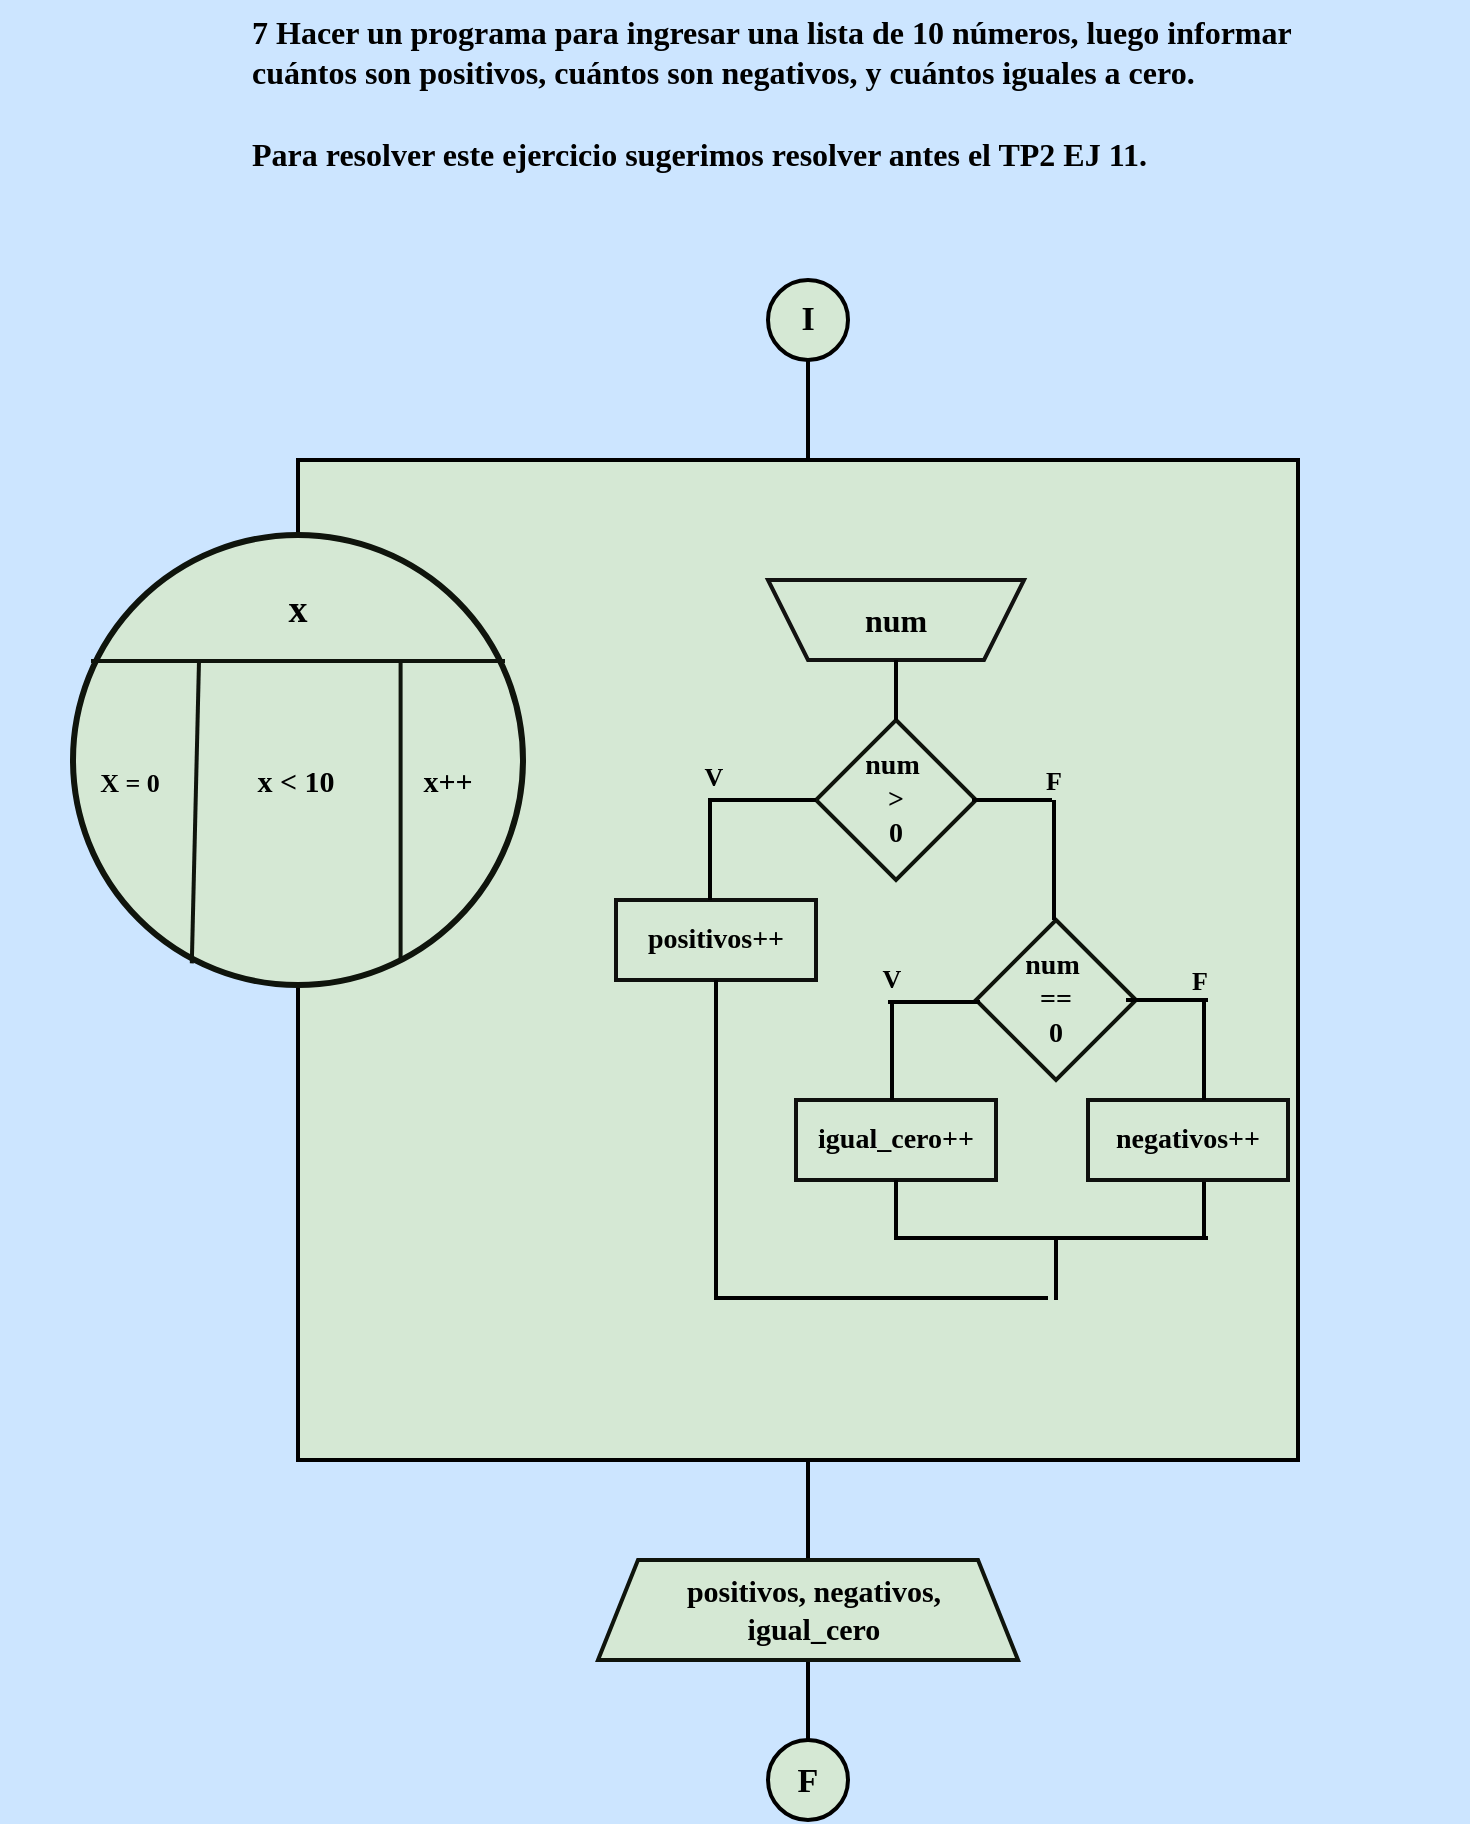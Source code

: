 <mxfile version="24.1.0" type="device">
  <diagram name="Página-1" id="v58NwL3RXkmoqZ5Bx7Kp">
    <mxGraphModel dx="2247" dy="830" grid="1" gridSize="10" guides="1" tooltips="1" connect="1" arrows="1" fold="1" page="1" pageScale="1" pageWidth="827" pageHeight="1169" background="#CCE5FF" math="0" shadow="0">
      <root>
        <mxCell id="0" />
        <mxCell id="1" parent="0" />
        <mxCell id="2nmG6YKLL8TTyo4M7NCU-1" value="&lt;b style=&quot;font-size: 16px;&quot;&gt;&lt;font color=&quot;#000000&quot; style=&quot;font-size: 16px;&quot; face=&quot;Comic Sans MS&quot;&gt;7 Hacer un programa para ingresar una lista de 10 números, luego informar&lt;br&gt;cuántos son positivos, cuántos son negativos, y cuántos iguales a cero.&lt;br&gt;&lt;br&gt;Para resolver este ejercicio sugerimos resolver antes el TP2 EJ 11.&lt;/font&gt;&lt;/b&gt;" style="text;whiteSpace=wrap;html=1;fontFamily=Architects Daughter;fontSource=https%3A%2F%2Ffonts.googleapis.com%2Fcss%3Ffamily%3DArchitects%2BDaughter;" vertex="1" parent="1">
          <mxGeometry x="90" y="10" width="610" height="100" as="geometry" />
        </mxCell>
        <mxCell id="2nmG6YKLL8TTyo4M7NCU-73" value="" style="group;aspect=fixed;" vertex="1" connectable="0" parent="1">
          <mxGeometry x="-34" y="150" width="649" height="770" as="geometry" />
        </mxCell>
        <mxCell id="2nmG6YKLL8TTyo4M7NCU-4" value="" style="group;aspect=fixed;" vertex="1" connectable="0" parent="2nmG6YKLL8TTyo4M7NCU-73">
          <mxGeometry x="24" y="90" width="625" height="500" as="geometry" />
        </mxCell>
        <mxCell id="2nmG6YKLL8TTyo4M7NCU-5" value="" style="whiteSpace=wrap;html=1;aspect=fixed;rounded=0;labelBackgroundColor=none;strokeColor=#000000;strokeWidth=2;align=center;verticalAlign=middle;fontFamily=Helvetica;fontSize=12;fontColor=default;fillColor=#d5e8d4;" vertex="1" parent="2nmG6YKLL8TTyo4M7NCU-4">
          <mxGeometry x="125" width="500" height="500" as="geometry" />
        </mxCell>
        <mxCell id="2nmG6YKLL8TTyo4M7NCU-6" value="" style="group;aspect=fixed;" vertex="1" connectable="0" parent="2nmG6YKLL8TTyo4M7NCU-4">
          <mxGeometry x="12.5" y="37.5" width="225" height="225" as="geometry" />
        </mxCell>
        <mxCell id="2nmG6YKLL8TTyo4M7NCU-7" value="" style="ellipse;whiteSpace=wrap;html=1;aspect=fixed;rounded=0;labelBackgroundColor=none;strokeColor=#0F140C;strokeWidth=3;align=center;verticalAlign=middle;fontFamily=Helvetica;fontSize=12;fontColor=default;fillColor=#d5e8d4;" vertex="1" parent="2nmG6YKLL8TTyo4M7NCU-6">
          <mxGeometry width="225" height="225" as="geometry" />
        </mxCell>
        <mxCell id="2nmG6YKLL8TTyo4M7NCU-8" value="" style="endArrow=none;html=1;rounded=0;strokeColor=#0F140C;fontFamily=Helvetica;fontSize=12;fontColor=default;fillColor=#B2C9AB;strokeWidth=2;" edge="1" parent="2nmG6YKLL8TTyo4M7NCU-6">
          <mxGeometry width="50" height="50" relative="1" as="geometry">
            <mxPoint x="216.0" y="63" as="sourcePoint" />
            <mxPoint x="9.0" y="63" as="targetPoint" />
          </mxGeometry>
        </mxCell>
        <mxCell id="2nmG6YKLL8TTyo4M7NCU-9" value="" style="endArrow=none;html=1;rounded=0;strokeColor=#0F140C;fontFamily=Helvetica;fontSize=12;fontColor=default;fillColor=#B2C9AB;exitX=0.264;exitY=0.952;exitDx=0;exitDy=0;exitPerimeter=0;strokeWidth=2;" edge="1" parent="2nmG6YKLL8TTyo4M7NCU-6" source="2nmG6YKLL8TTyo4M7NCU-7">
          <mxGeometry width="50" height="50" relative="1" as="geometry">
            <mxPoint x="54.0" y="135.0" as="sourcePoint" />
            <mxPoint x="63" y="63" as="targetPoint" />
          </mxGeometry>
        </mxCell>
        <mxCell id="2nmG6YKLL8TTyo4M7NCU-10" value="" style="endArrow=none;html=1;rounded=0;strokeColor=#0F140C;fontFamily=Helvetica;fontSize=12;fontColor=default;fillColor=#B2C9AB;exitX=0.728;exitY=0.948;exitDx=0;exitDy=0;exitPerimeter=0;strokeWidth=2;" edge="1" parent="2nmG6YKLL8TTyo4M7NCU-6" source="2nmG6YKLL8TTyo4M7NCU-7">
          <mxGeometry width="50" height="50" relative="1" as="geometry">
            <mxPoint x="135.0" y="153.0" as="sourcePoint" />
            <mxPoint x="163.8" y="63" as="targetPoint" />
          </mxGeometry>
        </mxCell>
        <mxCell id="2nmG6YKLL8TTyo4M7NCU-18" value="&lt;b&gt;&lt;font color=&quot;#000000&quot; style=&quot;font-size: 15px;&quot; face=&quot;Comic Sans MS&quot;&gt;x++&lt;/font&gt;&lt;/b&gt;" style="text;strokeColor=none;align=center;fillColor=none;html=1;verticalAlign=middle;whiteSpace=wrap;rounded=0;fontFamily=Architects Daughter;fontSource=https://fonts.googleapis.com/css?family=Architects+Daughter;" vertex="1" parent="2nmG6YKLL8TTyo4M7NCU-6">
          <mxGeometry x="157.5" y="108.5" width="60" height="30" as="geometry" />
        </mxCell>
        <mxCell id="2nmG6YKLL8TTyo4M7NCU-19" value="&lt;b&gt;&lt;font color=&quot;#000000&quot; style=&quot;font-size: 19px;&quot; face=&quot;Comic Sans MS&quot;&gt;x&lt;/font&gt;&lt;/b&gt;" style="text;strokeColor=none;align=center;fillColor=none;html=1;verticalAlign=middle;whiteSpace=wrap;rounded=0;fontFamily=Architects Daughter;fontSource=https://fonts.googleapis.com/css?family=Architects+Daughter;" vertex="1" parent="2nmG6YKLL8TTyo4M7NCU-6">
          <mxGeometry x="77.5" y="22.5" width="70" height="30" as="geometry" />
        </mxCell>
        <mxCell id="2nmG6YKLL8TTyo4M7NCU-24" value="" style="group;aspect=fixed;" vertex="1" connectable="0" parent="2nmG6YKLL8TTyo4M7NCU-4">
          <mxGeometry x="360" y="60" width="128" height="40" as="geometry" />
        </mxCell>
        <mxCell id="2nmG6YKLL8TTyo4M7NCU-22" value="" style="shape=trapezoid;perimeter=trapezoidPerimeter;whiteSpace=wrap;html=1;fixedSize=1;rounded=0;labelBackgroundColor=none;strokeColor=#121211;strokeWidth=2;align=center;verticalAlign=middle;fontFamily=Helvetica;fontSize=12;fontColor=default;fillColor=#d5e8d4;direction=west;container=0;" vertex="1" parent="2nmG6YKLL8TTyo4M7NCU-24">
          <mxGeometry width="128" height="40" as="geometry">
            <mxRectangle x="-1020" y="-650" width="50" height="40" as="alternateBounds" />
          </mxGeometry>
        </mxCell>
        <mxCell id="2nmG6YKLL8TTyo4M7NCU-23" value="&lt;b&gt;&lt;font color=&quot;#000000&quot; style=&quot;font-size: 16px;&quot; face=&quot;Comic Sans MS&quot;&gt;num&lt;/font&gt;&lt;/b&gt;" style="text;strokeColor=none;align=center;fillColor=none;html=1;verticalAlign=middle;whiteSpace=wrap;rounded=0;fontFamily=Architects Daughter;fontSource=https://fonts.googleapis.com/css?family=Architects+Daughter;container=0;" vertex="1" parent="2nmG6YKLL8TTyo4M7NCU-24">
          <mxGeometry x="36" y="8" width="56" height="24" as="geometry" />
        </mxCell>
        <mxCell id="2nmG6YKLL8TTyo4M7NCU-28" value="" style="group;aspect=fixed;" vertex="1" connectable="0" parent="2nmG6YKLL8TTyo4M7NCU-4">
          <mxGeometry x="384" y="130" width="80" height="80" as="geometry" />
        </mxCell>
        <mxCell id="2nmG6YKLL8TTyo4M7NCU-25" value="" style="rhombus;whiteSpace=wrap;html=1;rounded=0;labelBackgroundColor=none;strokeColor=#0F140C;strokeWidth=2;align=center;verticalAlign=middle;fontFamily=Helvetica;fontSize=12;fontColor=default;fillColor=#d5e8d4;" vertex="1" parent="2nmG6YKLL8TTyo4M7NCU-28">
          <mxGeometry width="80" height="80" as="geometry" />
        </mxCell>
        <mxCell id="2nmG6YKLL8TTyo4M7NCU-26" value="&lt;b style=&quot;font-size: 14px;&quot;&gt;&lt;font color=&quot;#000000&quot; style=&quot;font-size: 14px;&quot; face=&quot;Comic Sans MS&quot;&gt;num&amp;nbsp;&lt;/font&gt;&lt;/b&gt;&lt;div style=&quot;font-size: 14px;&quot;&gt;&lt;b&gt;&lt;font color=&quot;#000000&quot; style=&quot;font-size: 14px;&quot; face=&quot;Comic Sans MS&quot;&gt;&amp;gt;&lt;/font&gt;&lt;/b&gt;&lt;/div&gt;&lt;div style=&quot;font-size: 14px;&quot;&gt;&lt;b&gt;&lt;font color=&quot;#000000&quot; style=&quot;font-size: 14px;&quot; face=&quot;Comic Sans MS&quot;&gt;0&lt;/font&gt;&lt;/b&gt;&lt;/div&gt;" style="text;strokeColor=none;align=center;fillColor=none;html=1;verticalAlign=middle;whiteSpace=wrap;rounded=0;fontFamily=Architects Daughter;fontSource=https://fonts.googleapis.com/css?family=Architects+Daughter;" vertex="1" parent="2nmG6YKLL8TTyo4M7NCU-28">
          <mxGeometry x="5" y="30" width="70" height="20" as="geometry" />
        </mxCell>
        <mxCell id="2nmG6YKLL8TTyo4M7NCU-29" value="" style="group;aspect=fixed;" vertex="1" connectable="0" parent="2nmG6YKLL8TTyo4M7NCU-4">
          <mxGeometry x="464" y="230" width="80" height="80" as="geometry" />
        </mxCell>
        <mxCell id="2nmG6YKLL8TTyo4M7NCU-30" value="" style="rhombus;whiteSpace=wrap;html=1;rounded=0;labelBackgroundColor=none;strokeColor=#0F140C;strokeWidth=2;align=center;verticalAlign=middle;fontFamily=Helvetica;fontSize=12;fontColor=default;fillColor=#d5e8d4;" vertex="1" parent="2nmG6YKLL8TTyo4M7NCU-29">
          <mxGeometry width="80" height="80" as="geometry" />
        </mxCell>
        <mxCell id="2nmG6YKLL8TTyo4M7NCU-31" value="&lt;b style=&quot;font-size: 14px;&quot;&gt;&lt;font color=&quot;#000000&quot; style=&quot;font-size: 14px;&quot; face=&quot;Comic Sans MS&quot;&gt;num&amp;nbsp;&lt;/font&gt;&lt;/b&gt;&lt;div style=&quot;font-size: 14px;&quot;&gt;&lt;font face=&quot;Comic Sans MS&quot; color=&quot;#000000&quot;&gt;&lt;b&gt;==&lt;/b&gt;&lt;/font&gt;&lt;/div&gt;&lt;div style=&quot;font-size: 14px;&quot;&gt;&lt;b&gt;&lt;font color=&quot;#000000&quot; style=&quot;font-size: 14px;&quot; face=&quot;Comic Sans MS&quot;&gt;0&lt;/font&gt;&lt;/b&gt;&lt;/div&gt;" style="text;strokeColor=none;align=center;fillColor=none;html=1;verticalAlign=middle;whiteSpace=wrap;rounded=0;fontFamily=Architects Daughter;fontSource=https://fonts.googleapis.com/css?family=Architects+Daughter;" vertex="1" parent="2nmG6YKLL8TTyo4M7NCU-29">
          <mxGeometry x="5" y="30" width="70" height="20" as="geometry" />
        </mxCell>
        <mxCell id="2nmG6YKLL8TTyo4M7NCU-39" value="" style="group;aspect=fixed;" vertex="1" connectable="0" parent="2nmG6YKLL8TTyo4M7NCU-4">
          <mxGeometry x="284" y="220" width="100" height="40" as="geometry" />
        </mxCell>
        <mxCell id="2nmG6YKLL8TTyo4M7NCU-32" value="" style="rounded=0;whiteSpace=wrap;html=1;labelBackgroundColor=none;strokeColor=#0f100e;strokeWidth=2;align=center;verticalAlign=middle;fontFamily=Helvetica;fontSize=12;fontColor=default;fillColor=#d5e8d4;container=0;" vertex="1" parent="2nmG6YKLL8TTyo4M7NCU-39">
          <mxGeometry width="100" height="40" as="geometry" />
        </mxCell>
        <mxCell id="2nmG6YKLL8TTyo4M7NCU-37" value="&lt;b&gt;&lt;font color=&quot;#000000&quot; style=&quot;font-size: 14px;&quot; face=&quot;Comic Sans MS&quot;&gt;positivos++&lt;/font&gt;&lt;/b&gt;" style="text;strokeColor=none;align=center;fillColor=none;html=1;verticalAlign=middle;whiteSpace=wrap;rounded=0;fontFamily=Architects Daughter;fontSource=https://fonts.googleapis.com/css?family=Architects+Daughter;container=0;" vertex="1" parent="2nmG6YKLL8TTyo4M7NCU-39">
          <mxGeometry x="15" y="5" width="70" height="30" as="geometry" />
        </mxCell>
        <mxCell id="2nmG6YKLL8TTyo4M7NCU-43" value="" style="group;aspect=fixed;" vertex="1" connectable="0" parent="2nmG6YKLL8TTyo4M7NCU-4">
          <mxGeometry x="374" y="320" width="100" height="40" as="geometry" />
        </mxCell>
        <mxCell id="2nmG6YKLL8TTyo4M7NCU-44" value="" style="rounded=0;whiteSpace=wrap;html=1;labelBackgroundColor=none;strokeColor=#0f100e;strokeWidth=2;align=center;verticalAlign=middle;fontFamily=Helvetica;fontSize=12;fontColor=default;fillColor=#d5e8d4;container=0;" vertex="1" parent="2nmG6YKLL8TTyo4M7NCU-43">
          <mxGeometry width="100" height="40" as="geometry" />
        </mxCell>
        <mxCell id="2nmG6YKLL8TTyo4M7NCU-45" value="&lt;b&gt;&lt;font color=&quot;#000000&quot; style=&quot;font-size: 14px;&quot; face=&quot;Comic Sans MS&quot;&gt;igual_cero++&lt;/font&gt;&lt;/b&gt;" style="text;strokeColor=none;align=center;fillColor=none;html=1;verticalAlign=middle;whiteSpace=wrap;rounded=0;fontFamily=Architects Daughter;fontSource=https://fonts.googleapis.com/css?family=Architects+Daughter;container=0;" vertex="1" parent="2nmG6YKLL8TTyo4M7NCU-43">
          <mxGeometry x="15" y="5" width="70" height="30" as="geometry" />
        </mxCell>
        <mxCell id="2nmG6YKLL8TTyo4M7NCU-40" value="" style="group;aspect=fixed;" vertex="1" connectable="0" parent="2nmG6YKLL8TTyo4M7NCU-4">
          <mxGeometry x="520" y="320" width="100" height="40" as="geometry" />
        </mxCell>
        <mxCell id="2nmG6YKLL8TTyo4M7NCU-41" value="" style="rounded=0;whiteSpace=wrap;html=1;labelBackgroundColor=none;strokeColor=#0f100e;strokeWidth=2;align=center;verticalAlign=middle;fontFamily=Helvetica;fontSize=12;fontColor=default;fillColor=#d5e8d4;container=0;" vertex="1" parent="2nmG6YKLL8TTyo4M7NCU-40">
          <mxGeometry width="100" height="40" as="geometry" />
        </mxCell>
        <mxCell id="2nmG6YKLL8TTyo4M7NCU-42" value="&lt;b&gt;&lt;font color=&quot;#000000&quot; style=&quot;font-size: 14px;&quot; face=&quot;Comic Sans MS&quot;&gt;negativos++&lt;/font&gt;&lt;/b&gt;" style="text;strokeColor=none;align=center;fillColor=none;html=1;verticalAlign=middle;whiteSpace=wrap;rounded=0;fontFamily=Architects Daughter;fontSource=https://fonts.googleapis.com/css?family=Architects+Daughter;container=0;" vertex="1" parent="2nmG6YKLL8TTyo4M7NCU-40">
          <mxGeometry x="15" y="5" width="70" height="30" as="geometry" />
        </mxCell>
        <mxCell id="2nmG6YKLL8TTyo4M7NCU-50" value="" style="line;strokeWidth=2;direction=south;html=1;hachureGap=4;fontFamily=Architects Daughter;fontSource=https://fonts.googleapis.com/css?family=Architects+Daughter;strokeColor=#000000;" vertex="1" parent="2nmG6YKLL8TTyo4M7NCU-4">
          <mxGeometry x="419" y="100" width="10" height="30" as="geometry" />
        </mxCell>
        <mxCell id="2nmG6YKLL8TTyo4M7NCU-64" value="" style="line;strokeWidth=2;html=1;perimeter=backbonePerimeter;points=[];outlineConnect=0;hachureGap=4;fontFamily=Architects Daughter;fontSource=https://fonts.googleapis.com/css?family=Architects+Daughter;strokeColor=#000000;" vertex="1" parent="2nmG6YKLL8TTyo4M7NCU-4">
          <mxGeometry x="330" y="165" width="54" height="10" as="geometry" />
        </mxCell>
        <mxCell id="2nmG6YKLL8TTyo4M7NCU-63" value="" style="line;strokeWidth=2;html=1;perimeter=backbonePerimeter;points=[];outlineConnect=0;hachureGap=4;fontFamily=Architects Daughter;fontSource=https://fonts.googleapis.com/css?family=Architects+Daughter;strokeColor=#000000;" vertex="1" parent="2nmG6YKLL8TTyo4M7NCU-4">
          <mxGeometry x="462" y="165" width="40" height="10" as="geometry" />
        </mxCell>
        <mxCell id="2nmG6YKLL8TTyo4M7NCU-67" value="" style="line;strokeWidth=2;direction=south;html=1;hachureGap=4;fontFamily=Architects Daughter;fontSource=https://fonts.googleapis.com/css?family=Architects+Daughter;strokeColor=#000000;" vertex="1" parent="2nmG6YKLL8TTyo4M7NCU-4">
          <mxGeometry x="329" y="260" width="10" height="160" as="geometry" />
        </mxCell>
        <mxCell id="2nmG6YKLL8TTyo4M7NCU-48" value="" style="line;strokeWidth=2;direction=south;html=1;hachureGap=4;fontFamily=Architects Daughter;fontSource=https://fonts.googleapis.com/css?family=Architects+Daughter;strokeColor=#000000;" vertex="1" parent="2nmG6YKLL8TTyo4M7NCU-4">
          <mxGeometry x="417" y="270" width="10" height="50" as="geometry" />
        </mxCell>
        <mxCell id="2nmG6YKLL8TTyo4M7NCU-56" value="" style="line;strokeWidth=2;html=1;perimeter=backbonePerimeter;points=[];outlineConnect=0;hachureGap=4;fontFamily=Architects Daughter;fontSource=https://fonts.googleapis.com/css?family=Architects+Daughter;strokeColor=#000000;" vertex="1" parent="2nmG6YKLL8TTyo4M7NCU-4">
          <mxGeometry x="539" y="265" width="41" height="10" as="geometry" />
        </mxCell>
        <mxCell id="2nmG6YKLL8TTyo4M7NCU-71" value="" style="line;strokeWidth=2;direction=south;html=1;hachureGap=4;fontFamily=Architects Daughter;fontSource=https://fonts.googleapis.com/css?family=Architects+Daughter;strokeColor=#000000;" vertex="1" parent="2nmG6YKLL8TTyo4M7NCU-4">
          <mxGeometry x="573" y="270" width="10" height="50" as="geometry" />
        </mxCell>
        <mxCell id="2nmG6YKLL8TTyo4M7NCU-72" value="" style="line;strokeWidth=2;direction=south;html=1;hachureGap=4;fontFamily=Architects Daughter;fontSource=https://fonts.googleapis.com/css?family=Architects+Daughter;strokeColor=#000000;" vertex="1" parent="2nmG6YKLL8TTyo4M7NCU-4">
          <mxGeometry x="419" y="360" width="10" height="30" as="geometry" />
        </mxCell>
        <mxCell id="2nmG6YKLL8TTyo4M7NCU-47" value="" style="line;strokeWidth=2;direction=south;html=1;hachureGap=4;fontFamily=Architects Daughter;fontSource=https://fonts.googleapis.com/css?family=Architects+Daughter;strokeColor=#000000;" vertex="1" parent="2nmG6YKLL8TTyo4M7NCU-4">
          <mxGeometry x="499" y="390" width="10" height="30" as="geometry" />
        </mxCell>
        <mxCell id="2nmG6YKLL8TTyo4M7NCU-75" value="&lt;b&gt;&lt;font color=&quot;#000000&quot; style=&quot;font-size: 13px;&quot; face=&quot;Comic Sans MS&quot;&gt;V&lt;/font&gt;&lt;/b&gt;" style="text;strokeColor=none;align=center;fillColor=none;html=1;verticalAlign=middle;whiteSpace=wrap;rounded=0;fontFamily=Architects Daughter;fontSource=https%3A%2F%2Ffonts.googleapis.com%2Fcss%3Ffamily%3DArchitects%2BDaughter;" vertex="1" parent="2nmG6YKLL8TTyo4M7NCU-4">
          <mxGeometry x="318" y="144" width="30" height="30" as="geometry" />
        </mxCell>
        <mxCell id="2nmG6YKLL8TTyo4M7NCU-78" value="&lt;b&gt;&lt;font color=&quot;#000000&quot; style=&quot;font-size: 13px;&quot; face=&quot;Comic Sans MS&quot;&gt;F&lt;/font&gt;&lt;/b&gt;" style="text;strokeColor=none;align=center;fillColor=none;html=1;verticalAlign=middle;whiteSpace=wrap;rounded=0;fontFamily=Architects Daughter;fontSource=https://fonts.googleapis.com/css?family=Architects+Daughter;" vertex="1" parent="2nmG6YKLL8TTyo4M7NCU-4">
          <mxGeometry x="488" y="146" width="30" height="30" as="geometry" />
        </mxCell>
        <mxCell id="2nmG6YKLL8TTyo4M7NCU-76" value="&lt;b&gt;&lt;font color=&quot;#000000&quot; style=&quot;font-size: 13px;&quot; face=&quot;Comic Sans MS&quot;&gt;V&lt;/font&gt;&lt;/b&gt;" style="text;strokeColor=none;align=center;fillColor=none;html=1;verticalAlign=middle;whiteSpace=wrap;rounded=0;fontFamily=Architects Daughter;fontSource=https://fonts.googleapis.com/css?family=Architects+Daughter;" vertex="1" parent="2nmG6YKLL8TTyo4M7NCU-4">
          <mxGeometry x="407" y="245" width="30" height="30" as="geometry" />
        </mxCell>
        <mxCell id="2nmG6YKLL8TTyo4M7NCU-77" value="&lt;b&gt;&lt;font color=&quot;#000000&quot; style=&quot;font-size: 13px;&quot; face=&quot;Comic Sans MS&quot;&gt;F&lt;/font&gt;&lt;/b&gt;" style="text;strokeColor=none;align=center;fillColor=none;html=1;verticalAlign=middle;whiteSpace=wrap;rounded=0;fontFamily=Architects Daughter;fontSource=https://fonts.googleapis.com/css?family=Architects+Daughter;" vertex="1" parent="2nmG6YKLL8TTyo4M7NCU-4">
          <mxGeometry x="561" y="246" width="30" height="30" as="geometry" />
        </mxCell>
        <mxCell id="2nmG6YKLL8TTyo4M7NCU-13" value="" style="group;aspect=fixed;" vertex="1" connectable="0" parent="2nmG6YKLL8TTyo4M7NCU-73">
          <mxGeometry x="384" width="40" height="40" as="geometry" />
        </mxCell>
        <mxCell id="2nmG6YKLL8TTyo4M7NCU-2" value="" style="strokeWidth=2;html=1;shape=mxgraph.flowchart.start_2;whiteSpace=wrap;rounded=0;labelBackgroundColor=none;strokeColor=#000000;align=center;verticalAlign=middle;fontFamily=Helvetica;fontSize=12;fontColor=default;fillColor=#d5e8d4;" vertex="1" parent="2nmG6YKLL8TTyo4M7NCU-13">
          <mxGeometry width="40" height="40" as="geometry" />
        </mxCell>
        <mxCell id="2nmG6YKLL8TTyo4M7NCU-11" value="&lt;b&gt;&lt;font color=&quot;#000000&quot; style=&quot;font-size: 17px;&quot; face=&quot;Comic Sans MS&quot;&gt;I&lt;/font&gt;&lt;/b&gt;" style="text;strokeColor=none;align=center;fillColor=none;html=1;verticalAlign=middle;whiteSpace=wrap;rounded=0;fontFamily=Architects Daughter;fontSource=https%3A%2F%2Ffonts.googleapis.com%2Fcss%3Ffamily%3DArchitects%2BDaughter;" vertex="1" parent="2nmG6YKLL8TTyo4M7NCU-13">
          <mxGeometry y="5" width="40" height="30" as="geometry" />
        </mxCell>
        <mxCell id="2nmG6YKLL8TTyo4M7NCU-14" value="" style="group;aspect=fixed;" vertex="1" connectable="0" parent="2nmG6YKLL8TTyo4M7NCU-73">
          <mxGeometry x="384" y="730" width="40" height="40" as="geometry" />
        </mxCell>
        <mxCell id="2nmG6YKLL8TTyo4M7NCU-3" value="" style="strokeWidth=2;html=1;shape=mxgraph.flowchart.start_2;whiteSpace=wrap;rounded=0;labelBackgroundColor=none;strokeColor=#000000;align=center;verticalAlign=middle;fontFamily=Helvetica;fontSize=12;fontColor=default;fillColor=#d5e8d4;" vertex="1" parent="2nmG6YKLL8TTyo4M7NCU-14">
          <mxGeometry width="40" height="40" as="geometry" />
        </mxCell>
        <mxCell id="2nmG6YKLL8TTyo4M7NCU-12" value="&lt;b&gt;&lt;font color=&quot;#000000&quot; style=&quot;font-size: 17px;&quot; face=&quot;Comic Sans MS&quot;&gt;F&lt;/font&gt;&lt;/b&gt;" style="text;strokeColor=none;align=center;fillColor=none;html=1;verticalAlign=middle;whiteSpace=wrap;rounded=0;fontFamily=Architects Daughter;fontSource=https://fonts.googleapis.com/css?family=Architects+Daughter;" vertex="1" parent="2nmG6YKLL8TTyo4M7NCU-14">
          <mxGeometry y="6" width="40" height="30" as="geometry" />
        </mxCell>
        <mxCell id="2nmG6YKLL8TTyo4M7NCU-15" value="&lt;b&gt;&lt;font color=&quot;#000000&quot; style=&quot;font-size: 13px;&quot; face=&quot;Comic Sans MS&quot;&gt;X = 0&lt;/font&gt;&lt;/b&gt;" style="text;strokeColor=none;align=center;fillColor=none;html=1;verticalAlign=middle;whiteSpace=wrap;rounded=0;fontFamily=Architects Daughter;fontSource=https://fonts.googleapis.com/css?family=Architects+Daughter;" vertex="1" parent="2nmG6YKLL8TTyo4M7NCU-73">
          <mxGeometry y="222" width="130" height="60" as="geometry" />
        </mxCell>
        <mxCell id="2nmG6YKLL8TTyo4M7NCU-17" value="&lt;b&gt;&lt;font color=&quot;#000000&quot; style=&quot;font-size: 15px;&quot; face=&quot;Comic Sans MS&quot;&gt;x &amp;lt; 10&lt;/font&gt;&lt;/b&gt;" style="text;strokeColor=none;align=center;fillColor=none;html=1;verticalAlign=middle;whiteSpace=wrap;rounded=0;fontFamily=Architects Daughter;fontSource=https://fonts.googleapis.com/css?family=Architects+Daughter;" vertex="1" parent="2nmG6YKLL8TTyo4M7NCU-73">
          <mxGeometry x="113" y="236" width="70" height="30" as="geometry" />
        </mxCell>
        <mxCell id="2nmG6YKLL8TTyo4M7NCU-46" value="" style="line;strokeWidth=2;direction=south;html=1;hachureGap=4;fontFamily=Architects Daughter;fontSource=https://fonts.googleapis.com/css?family=Architects+Daughter;strokeColor=#000000;" vertex="1" parent="2nmG6YKLL8TTyo4M7NCU-73">
          <mxGeometry x="350" y="260" width="10" height="50" as="geometry" />
        </mxCell>
        <mxCell id="2nmG6YKLL8TTyo4M7NCU-49" value="" style="line;strokeWidth=2;direction=south;html=1;hachureGap=4;fontFamily=Architects Daughter;fontSource=https://fonts.googleapis.com/css?family=Architects+Daughter;strokeColor=#000000;" vertex="1" parent="2nmG6YKLL8TTyo4M7NCU-73">
          <mxGeometry x="399" y="690" width="10" height="40" as="geometry" />
        </mxCell>
        <mxCell id="2nmG6YKLL8TTyo4M7NCU-51" value="" style="line;strokeWidth=2;direction=south;html=1;hachureGap=4;fontFamily=Architects Daughter;fontSource=https://fonts.googleapis.com/css?family=Architects+Daughter;strokeColor=#000000;" vertex="1" parent="2nmG6YKLL8TTyo4M7NCU-73">
          <mxGeometry x="399" y="40" width="10" height="50" as="geometry" />
        </mxCell>
        <mxCell id="2nmG6YKLL8TTyo4M7NCU-52" value="" style="line;strokeWidth=2;direction=south;html=1;hachureGap=4;fontFamily=Architects Daughter;fontSource=https://fonts.googleapis.com/css?family=Architects+Daughter;strokeColor=#000000;" vertex="1" parent="2nmG6YKLL8TTyo4M7NCU-73">
          <mxGeometry x="399" y="590" width="10" height="50" as="geometry" />
        </mxCell>
        <mxCell id="2nmG6YKLL8TTyo4M7NCU-55" value="" style="line;strokeWidth=2;html=1;perimeter=backbonePerimeter;points=[];outlineConnect=0;hachureGap=4;fontFamily=Architects Daughter;fontSource=https://fonts.googleapis.com/css?family=Architects+Daughter;strokeColor=#000000;" vertex="1" parent="2nmG6YKLL8TTyo4M7NCU-73">
          <mxGeometry x="447" y="474" width="157" height="10" as="geometry" />
        </mxCell>
        <mxCell id="2nmG6YKLL8TTyo4M7NCU-57" value="" style="line;strokeWidth=2;html=1;perimeter=backbonePerimeter;points=[];outlineConnect=0;hachureGap=4;fontFamily=Architects Daughter;fontSource=https://fonts.googleapis.com/css?family=Architects+Daughter;strokeColor=#000000;" vertex="1" parent="2nmG6YKLL8TTyo4M7NCU-73">
          <mxGeometry x="444" y="356" width="46" height="10" as="geometry" />
        </mxCell>
        <mxCell id="2nmG6YKLL8TTyo4M7NCU-62" value="" style="line;strokeWidth=2;html=1;perimeter=backbonePerimeter;points=[];outlineConnect=0;hachureGap=4;fontFamily=Architects Daughter;fontSource=https://fonts.googleapis.com/css?family=Architects+Daughter;strokeColor=#000000;" vertex="1" parent="2nmG6YKLL8TTyo4M7NCU-73">
          <mxGeometry x="358" y="504" width="166" height="10" as="geometry" />
        </mxCell>
        <mxCell id="2nmG6YKLL8TTyo4M7NCU-65" value="" style="group;aspect=fixed;" vertex="1" connectable="0" parent="2nmG6YKLL8TTyo4M7NCU-73">
          <mxGeometry x="299" y="640" width="210" height="50" as="geometry" />
        </mxCell>
        <mxCell id="2nmG6YKLL8TTyo4M7NCU-53" value="" style="shape=trapezoid;perimeter=trapezoidPerimeter;whiteSpace=wrap;html=1;fixedSize=1;rounded=0;labelBackgroundColor=none;strokeColor=#0F140C;strokeWidth=2;align=center;verticalAlign=middle;fontFamily=Helvetica;fontSize=12;fontColor=default;fillColor=#d5e8d4;" vertex="1" parent="2nmG6YKLL8TTyo4M7NCU-65">
          <mxGeometry width="210" height="50" as="geometry" />
        </mxCell>
        <mxCell id="2nmG6YKLL8TTyo4M7NCU-54" value="&lt;font face=&quot;Comic Sans MS&quot; color=&quot;#000000&quot;&gt;&lt;span style=&quot;font-size: 15px;&quot;&gt;&lt;b&gt;positivos, negativos, igual_cero&lt;/b&gt;&lt;/span&gt;&lt;/font&gt;" style="text;strokeColor=none;align=center;fillColor=none;html=1;verticalAlign=middle;whiteSpace=wrap;rounded=0;fontFamily=Architects Daughter;fontSource=https%3A%2F%2Ffonts.googleapis.com%2Fcss%3Ffamily%3DArchitects%2BDaughter;" vertex="1" parent="2nmG6YKLL8TTyo4M7NCU-65">
          <mxGeometry x="33" width="150" height="50" as="geometry" />
        </mxCell>
        <mxCell id="2nmG6YKLL8TTyo4M7NCU-68" value="" style="line;strokeWidth=2;direction=south;html=1;hachureGap=4;fontFamily=Architects Daughter;fontSource=https://fonts.googleapis.com/css?family=Architects+Daughter;strokeColor=#000000;" vertex="1" parent="2nmG6YKLL8TTyo4M7NCU-73">
          <mxGeometry x="522" y="260" width="10" height="60" as="geometry" />
        </mxCell>
        <mxCell id="2nmG6YKLL8TTyo4M7NCU-69" value="" style="line;strokeWidth=2;direction=south;html=1;hachureGap=4;fontFamily=Architects Daughter;fontSource=https://fonts.googleapis.com/css?family=Architects+Daughter;strokeColor=#000000;" vertex="1" parent="2nmG6YKLL8TTyo4M7NCU-73">
          <mxGeometry x="597" y="451" width="10" height="29" as="geometry" />
        </mxCell>
      </root>
    </mxGraphModel>
  </diagram>
</mxfile>
